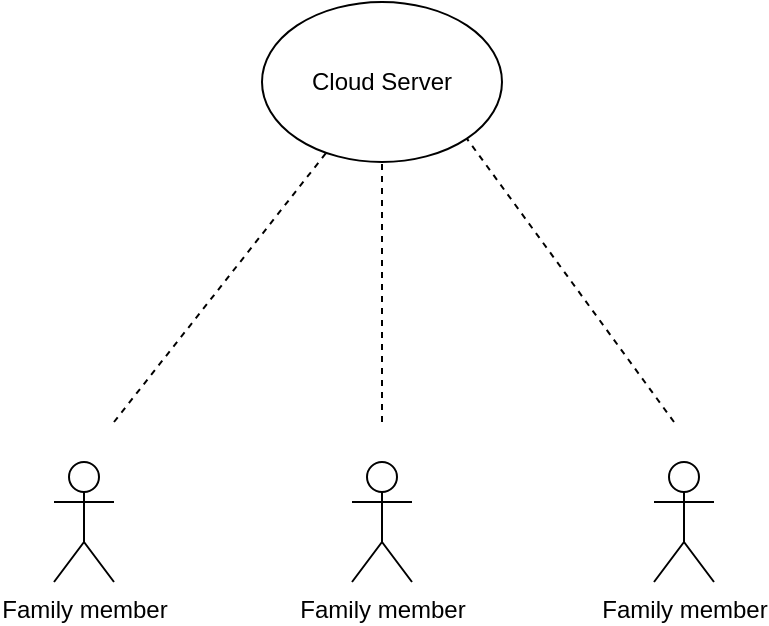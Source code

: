 <mxfile version="13.9.9" type="github">
  <diagram id="tjzp-NtcM_6P5M70Z-q1" name="Page-1">
    <mxGraphModel dx="2047" dy="1197" grid="1" gridSize="10" guides="1" tooltips="1" connect="1" arrows="1" fold="1" page="1" pageScale="1" pageWidth="827" pageHeight="1169" math="0" shadow="0">
      <root>
        <mxCell id="0" />
        <mxCell id="1" parent="0" />
        <mxCell id="mbeKiCljW2zm7E6OZhqD-1" value="Cloud Server" style="ellipse;whiteSpace=wrap;html=1;" vertex="1" parent="1">
          <mxGeometry x="164" y="10" width="120" height="80" as="geometry" />
        </mxCell>
        <mxCell id="mbeKiCljW2zm7E6OZhqD-2" value="Family member" style="shape=umlActor;verticalLabelPosition=bottom;verticalAlign=top;html=1;outlineConnect=0;" vertex="1" parent="1">
          <mxGeometry x="60" y="240" width="30" height="60" as="geometry" />
        </mxCell>
        <mxCell id="mbeKiCljW2zm7E6OZhqD-3" value="Family member" style="shape=umlActor;verticalLabelPosition=bottom;verticalAlign=top;html=1;outlineConnect=0;" vertex="1" parent="1">
          <mxGeometry x="209" y="240" width="30" height="60" as="geometry" />
        </mxCell>
        <mxCell id="mbeKiCljW2zm7E6OZhqD-4" value="Family member" style="shape=umlActor;verticalLabelPosition=bottom;verticalAlign=top;html=1;outlineConnect=0;" vertex="1" parent="1">
          <mxGeometry x="360" y="240" width="30" height="60" as="geometry" />
        </mxCell>
        <mxCell id="mbeKiCljW2zm7E6OZhqD-8" value="" style="endArrow=none;dashed=1;html=1;" edge="1" parent="1" target="mbeKiCljW2zm7E6OZhqD-1">
          <mxGeometry width="50" height="50" relative="1" as="geometry">
            <mxPoint x="90" y="220" as="sourcePoint" />
            <mxPoint x="160" y="140" as="targetPoint" />
          </mxGeometry>
        </mxCell>
        <mxCell id="mbeKiCljW2zm7E6OZhqD-9" value="" style="endArrow=none;dashed=1;html=1;entryX=0.5;entryY=1;entryDx=0;entryDy=0;" edge="1" parent="1" target="mbeKiCljW2zm7E6OZhqD-1">
          <mxGeometry width="50" height="50" relative="1" as="geometry">
            <mxPoint x="224" y="220" as="sourcePoint" />
            <mxPoint x="250" y="150" as="targetPoint" />
          </mxGeometry>
        </mxCell>
        <mxCell id="mbeKiCljW2zm7E6OZhqD-10" value="" style="endArrow=none;dashed=1;html=1;entryX=1;entryY=1;entryDx=0;entryDy=0;" edge="1" parent="1" target="mbeKiCljW2zm7E6OZhqD-1">
          <mxGeometry width="50" height="50" relative="1" as="geometry">
            <mxPoint x="370" y="220" as="sourcePoint" />
            <mxPoint x="340" y="150" as="targetPoint" />
          </mxGeometry>
        </mxCell>
      </root>
    </mxGraphModel>
  </diagram>
</mxfile>
